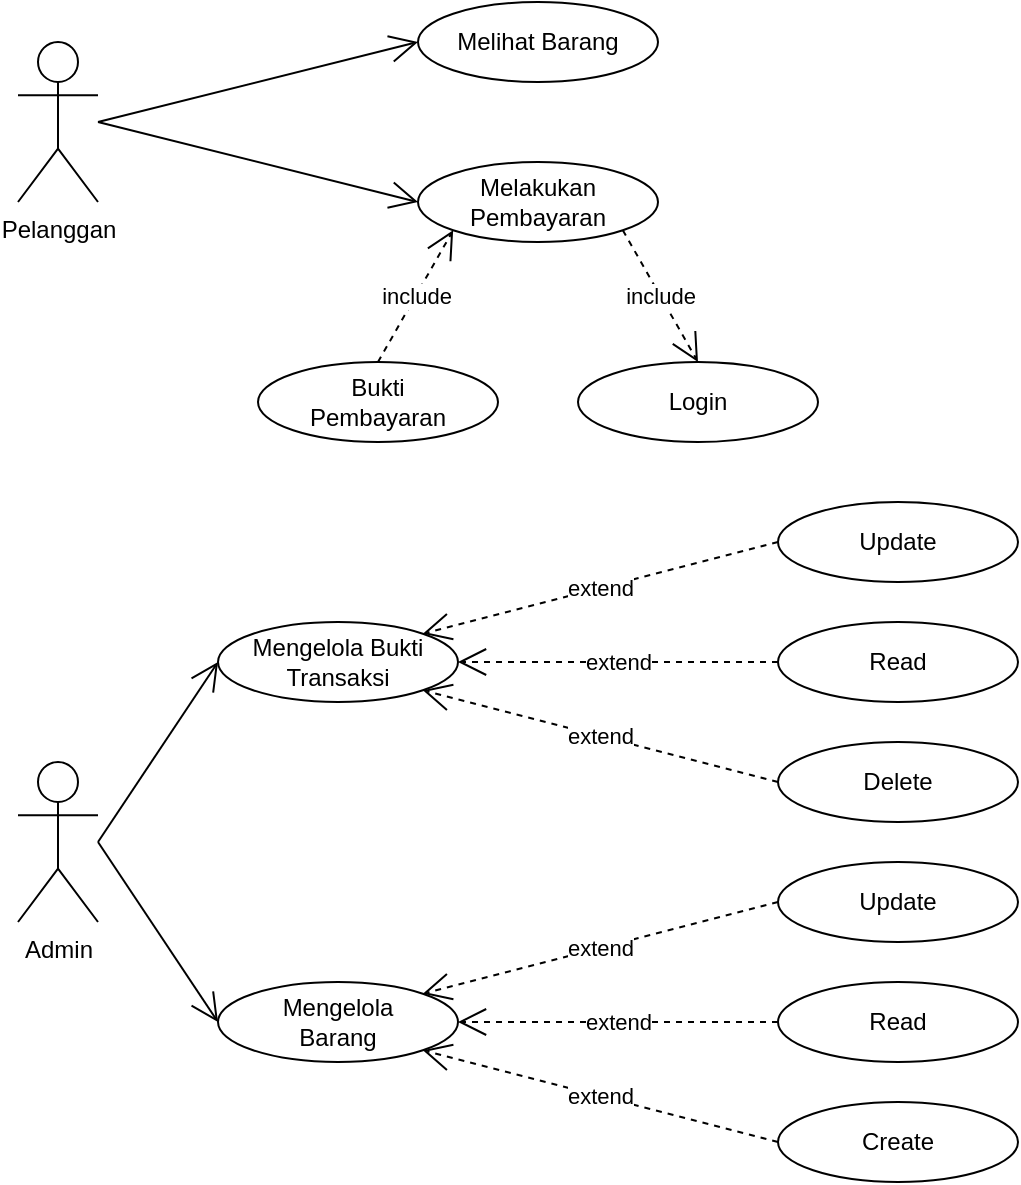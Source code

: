 <mxfile version="10.7.5" type="github"><diagram id="U7qLZPwcS9N2V8d5m09A" name="Page-1"><mxGraphModel dx="840" dy="463" grid="1" gridSize="5" guides="1" tooltips="1" connect="1" arrows="1" fold="1" page="0" pageScale="1" pageWidth="1169" pageHeight="827" math="0" shadow="0"><root><mxCell id="0"/><mxCell id="1" parent="0"/><mxCell id="VcFjDb3AW3nnCSWS2Ruk-1" value="Pelanggan" style="shape=umlActor;verticalLabelPosition=bottom;labelBackgroundColor=#ffffff;verticalAlign=top;html=1;" parent="1" vertex="1"><mxGeometry x="40" y="40" width="40" height="80" as="geometry"/></mxCell><mxCell id="VcFjDb3AW3nnCSWS2Ruk-2" value="Melihat Barang" style="ellipse;whiteSpace=wrap;html=1;" parent="1" vertex="1"><mxGeometry x="240" y="20" width="120" height="40" as="geometry"/></mxCell><mxCell id="zVsuT0MdhMp-qONfjpS_-2" value="Melakukan Pembayaran" style="ellipse;whiteSpace=wrap;html=1;" vertex="1" parent="1"><mxGeometry x="240" y="100" width="120" height="40" as="geometry"/></mxCell><mxCell id="zVsuT0MdhMp-qONfjpS_-5" value="&lt;div&gt;Login&lt;/div&gt;" style="ellipse;whiteSpace=wrap;html=1;" vertex="1" parent="1"><mxGeometry x="320" y="200" width="120" height="40" as="geometry"/></mxCell><mxCell id="zVsuT0MdhMp-qONfjpS_-7" value="include" style="endArrow=open;endSize=12;dashed=1;html=1;exitX=1;exitY=1;exitDx=0;exitDy=0;entryX=0.5;entryY=0;entryDx=0;entryDy=0;" edge="1" parent="1" source="zVsuT0MdhMp-qONfjpS_-2" target="zVsuT0MdhMp-qONfjpS_-5"><mxGeometry width="160" relative="1" as="geometry"><mxPoint x="95" y="215" as="sourcePoint"/><mxPoint x="255" y="215" as="targetPoint"/></mxGeometry></mxCell><mxCell id="zVsuT0MdhMp-qONfjpS_-8" value="" style="endArrow=open;endFill=1;endSize=12;html=1;entryX=0;entryY=0.5;entryDx=0;entryDy=0;" edge="1" parent="1" target="VcFjDb3AW3nnCSWS2Ruk-2"><mxGeometry width="160" relative="1" as="geometry"><mxPoint x="80" y="80" as="sourcePoint"/><mxPoint x="190" y="290" as="targetPoint"/></mxGeometry></mxCell><mxCell id="zVsuT0MdhMp-qONfjpS_-9" value="" style="endArrow=open;endFill=1;endSize=12;html=1;entryX=0;entryY=0.5;entryDx=0;entryDy=0;" edge="1" parent="1" target="zVsuT0MdhMp-qONfjpS_-2"><mxGeometry width="160" relative="1" as="geometry"><mxPoint x="80" y="80" as="sourcePoint"/><mxPoint x="190" y="290" as="targetPoint"/></mxGeometry></mxCell><mxCell id="zVsuT0MdhMp-qONfjpS_-10" value="Bukti&lt;br&gt;Pembayaran" style="ellipse;whiteSpace=wrap;html=1;" vertex="1" parent="1"><mxGeometry x="160" y="200" width="120" height="40" as="geometry"/></mxCell><mxCell id="zVsuT0MdhMp-qONfjpS_-11" value="include" style="endArrow=open;endSize=12;dashed=1;html=1;exitX=0.5;exitY=0;exitDx=0;exitDy=0;entryX=0;entryY=1;entryDx=0;entryDy=0;" edge="1" parent="1" source="zVsuT0MdhMp-qONfjpS_-10" target="zVsuT0MdhMp-qONfjpS_-2"><mxGeometry width="160" relative="1" as="geometry"><mxPoint x="305" y="145" as="sourcePoint"/><mxPoint x="165" y="160" as="targetPoint"/></mxGeometry></mxCell><mxCell id="zVsuT0MdhMp-qONfjpS_-12" value="Admin" style="shape=umlActor;verticalLabelPosition=bottom;labelBackgroundColor=#ffffff;verticalAlign=top;html=1;" vertex="1" parent="1"><mxGeometry x="40" y="400" width="40" height="80" as="geometry"/></mxCell><mxCell id="zVsuT0MdhMp-qONfjpS_-13" value="Mengelola Bukti Transaksi" style="ellipse;whiteSpace=wrap;html=1;" vertex="1" parent="1"><mxGeometry x="140" y="330" width="120" height="40" as="geometry"/></mxCell><mxCell id="zVsuT0MdhMp-qONfjpS_-14" value="" style="endArrow=open;endFill=1;endSize=12;html=1;entryX=0;entryY=0.5;entryDx=0;entryDy=0;" edge="1" parent="1" target="zVsuT0MdhMp-qONfjpS_-13"><mxGeometry width="160" relative="1" as="geometry"><mxPoint x="80" y="440" as="sourcePoint"/><mxPoint x="255" y="425" as="targetPoint"/></mxGeometry></mxCell><mxCell id="zVsuT0MdhMp-qONfjpS_-15" value="&lt;div&gt;Delete&lt;/div&gt;" style="ellipse;whiteSpace=wrap;html=1;" vertex="1" parent="1"><mxGeometry x="420" y="390" width="120" height="40" as="geometry"/></mxCell><mxCell id="zVsuT0MdhMp-qONfjpS_-16" value="Read" style="ellipse;whiteSpace=wrap;html=1;" vertex="1" parent="1"><mxGeometry x="420" y="330" width="120" height="40" as="geometry"/></mxCell><mxCell id="zVsuT0MdhMp-qONfjpS_-17" value="Update" style="ellipse;whiteSpace=wrap;html=1;" vertex="1" parent="1"><mxGeometry x="420" y="270" width="120" height="40" as="geometry"/></mxCell><mxCell id="zVsuT0MdhMp-qONfjpS_-19" value="extend" style="endArrow=open;endSize=12;dashed=1;html=1;exitX=0;exitY=0.5;exitDx=0;exitDy=0;entryX=1;entryY=0;entryDx=0;entryDy=0;" edge="1" parent="1" source="zVsuT0MdhMp-qONfjpS_-17" target="zVsuT0MdhMp-qONfjpS_-13"><mxGeometry width="160" relative="1" as="geometry"><mxPoint x="105" y="326" as="sourcePoint"/><mxPoint x="200" y="290" as="targetPoint"/></mxGeometry></mxCell><mxCell id="zVsuT0MdhMp-qONfjpS_-20" value="extend" style="endArrow=open;endSize=12;dashed=1;html=1;exitX=0;exitY=0.5;exitDx=0;exitDy=0;entryX=1;entryY=0.5;entryDx=0;entryDy=0;" edge="1" parent="1" source="zVsuT0MdhMp-qONfjpS_-16" target="zVsuT0MdhMp-qONfjpS_-13"><mxGeometry width="160" relative="1" as="geometry"><mxPoint x="285" y="435" as="sourcePoint"/><mxPoint x="165" y="435" as="targetPoint"/></mxGeometry></mxCell><mxCell id="zVsuT0MdhMp-qONfjpS_-21" value="extend" style="endArrow=open;endSize=12;dashed=1;html=1;exitX=0;exitY=0.5;exitDx=0;exitDy=0;entryX=1;entryY=1;entryDx=0;entryDy=0;" edge="1" parent="1" source="zVsuT0MdhMp-qONfjpS_-15" target="zVsuT0MdhMp-qONfjpS_-13"><mxGeometry width="160" relative="1" as="geometry"><mxPoint x="325" y="295" as="sourcePoint"/><mxPoint x="265" y="355" as="targetPoint"/></mxGeometry></mxCell><mxCell id="zVsuT0MdhMp-qONfjpS_-22" value="Mengelola&lt;br&gt;Barang" style="ellipse;whiteSpace=wrap;html=1;" vertex="1" parent="1"><mxGeometry x="140" y="510" width="120" height="40" as="geometry"/></mxCell><mxCell id="zVsuT0MdhMp-qONfjpS_-23" value="Create" style="ellipse;whiteSpace=wrap;html=1;" vertex="1" parent="1"><mxGeometry x="420" y="570" width="120" height="40" as="geometry"/></mxCell><mxCell id="zVsuT0MdhMp-qONfjpS_-24" value="Read" style="ellipse;whiteSpace=wrap;html=1;" vertex="1" parent="1"><mxGeometry x="420" y="510" width="120" height="40" as="geometry"/></mxCell><mxCell id="zVsuT0MdhMp-qONfjpS_-25" value="Update" style="ellipse;whiteSpace=wrap;html=1;" vertex="1" parent="1"><mxGeometry x="420" y="450" width="120" height="40" as="geometry"/></mxCell><mxCell id="zVsuT0MdhMp-qONfjpS_-26" value="extend" style="endArrow=open;endSize=12;dashed=1;html=1;exitX=0;exitY=0.5;exitDx=0;exitDy=0;entryX=1;entryY=0;entryDx=0;entryDy=0;" edge="1" parent="1" source="zVsuT0MdhMp-qONfjpS_-25" target="zVsuT0MdhMp-qONfjpS_-22"><mxGeometry width="160" relative="1" as="geometry"><mxPoint x="105" y="506" as="sourcePoint"/><mxPoint x="200" y="470" as="targetPoint"/></mxGeometry></mxCell><mxCell id="zVsuT0MdhMp-qONfjpS_-27" value="extend" style="endArrow=open;endSize=12;dashed=1;html=1;exitX=0;exitY=0.5;exitDx=0;exitDy=0;entryX=1;entryY=0.5;entryDx=0;entryDy=0;" edge="1" parent="1" source="zVsuT0MdhMp-qONfjpS_-24" target="zVsuT0MdhMp-qONfjpS_-22"><mxGeometry width="160" relative="1" as="geometry"><mxPoint x="285" y="615" as="sourcePoint"/><mxPoint x="165" y="615" as="targetPoint"/></mxGeometry></mxCell><mxCell id="zVsuT0MdhMp-qONfjpS_-28" value="extend" style="endArrow=open;endSize=12;dashed=1;html=1;exitX=0;exitY=0.5;exitDx=0;exitDy=0;entryX=1;entryY=1;entryDx=0;entryDy=0;" edge="1" parent="1" source="zVsuT0MdhMp-qONfjpS_-23" target="zVsuT0MdhMp-qONfjpS_-22"><mxGeometry width="160" relative="1" as="geometry"><mxPoint x="325" y="475" as="sourcePoint"/><mxPoint x="265" y="535" as="targetPoint"/></mxGeometry></mxCell><mxCell id="zVsuT0MdhMp-qONfjpS_-29" value="" style="endArrow=open;endFill=1;endSize=12;html=1;entryX=0;entryY=0.5;entryDx=0;entryDy=0;" edge="1" parent="1" target="zVsuT0MdhMp-qONfjpS_-22"><mxGeometry width="160" relative="1" as="geometry"><mxPoint x="80" y="440" as="sourcePoint"/><mxPoint x="190" y="620" as="targetPoint"/></mxGeometry></mxCell></root></mxGraphModel></diagram></mxfile>